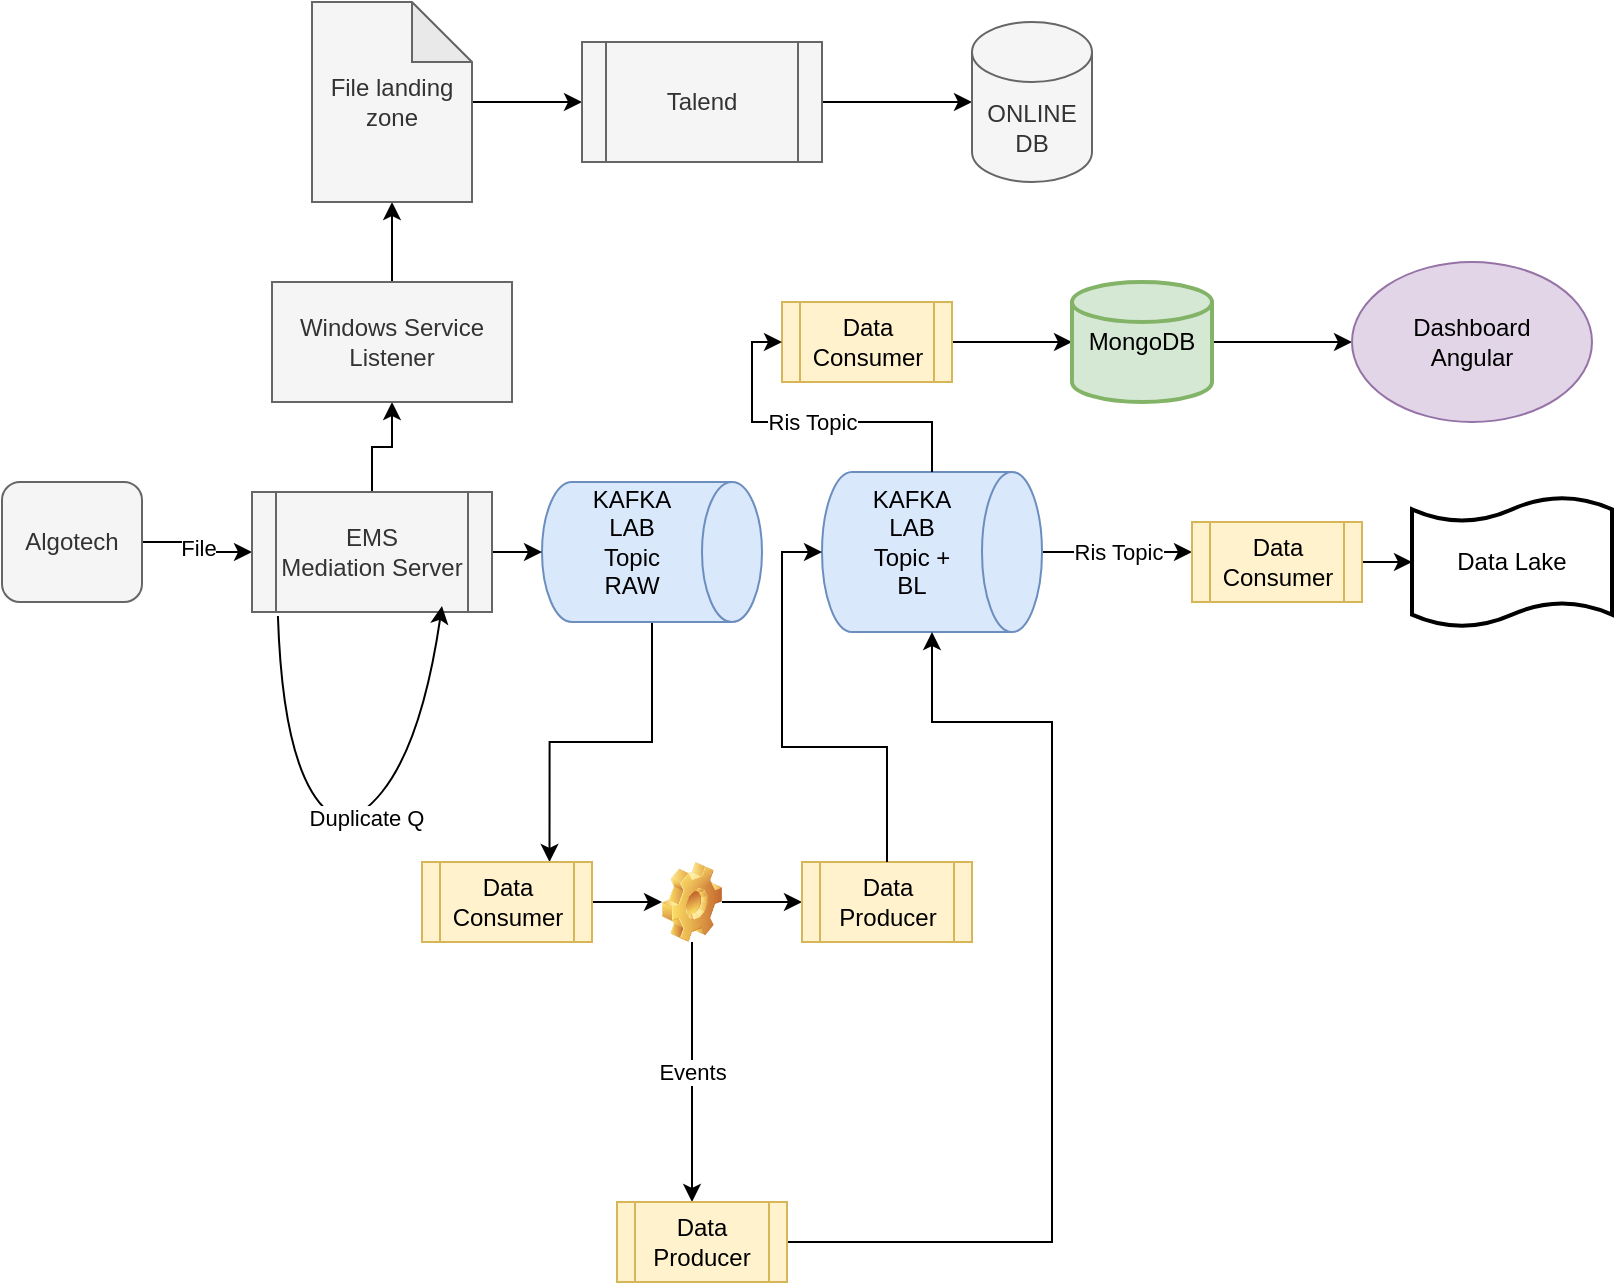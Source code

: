 <mxfile version="23.1.8" type="github">
  <diagram id="0NTTmh2iyiqxCogNluD7" name="Page-1">
    <mxGraphModel dx="794" dy="386" grid="1" gridSize="10" guides="1" tooltips="1" connect="1" arrows="1" fold="1" page="1" pageScale="1" pageWidth="827" pageHeight="1169" math="0" shadow="0">
      <root>
        <mxCell id="0" />
        <mxCell id="1" parent="0" />
        <mxCell id="7fbON9FyK3qlaKiMJJiq-4" style="edgeStyle=orthogonalEdgeStyle;rounded=0;orthogonalLoop=1;jettySize=auto;html=1;entryX=0.75;entryY=0;entryDx=0;entryDy=0;" parent="1" source="7fbON9FyK3qlaKiMJJiq-1" target="7fbON9FyK3qlaKiMJJiq-3" edge="1">
          <mxGeometry relative="1" as="geometry" />
        </mxCell>
        <mxCell id="7fbON9FyK3qlaKiMJJiq-1" value="" style="shape=cylinder3;whiteSpace=wrap;html=1;boundedLbl=1;backgroundOutline=1;size=15;rotation=90;align=center;verticalAlign=middle;fillColor=#dae8fc;strokeColor=#6c8ebf;" parent="1" vertex="1">
          <mxGeometry x="295" y="300" width="70" height="110" as="geometry" />
        </mxCell>
        <mxCell id="VKW26C8YoAphQuPjR-Y2-3" value="File" style="edgeStyle=orthogonalEdgeStyle;rounded=0;orthogonalLoop=1;jettySize=auto;html=1;" parent="1" source="VKW26C8YoAphQuPjR-Y2-1" target="VKW26C8YoAphQuPjR-Y2-2" edge="1">
          <mxGeometry relative="1" as="geometry" />
        </mxCell>
        <mxCell id="VKW26C8YoAphQuPjR-Y2-1" value="Algotech" style="rounded=1;whiteSpace=wrap;html=1;fillColor=#f5f5f5;strokeColor=#666666;fontColor=#333333;" parent="1" vertex="1">
          <mxGeometry x="5" y="320" width="70" height="60" as="geometry" />
        </mxCell>
        <mxCell id="VKW26C8YoAphQuPjR-Y2-7" value="" style="edgeStyle=orthogonalEdgeStyle;rounded=0;orthogonalLoop=1;jettySize=auto;html=1;entryX=0.5;entryY=1;entryDx=0;entryDy=0;entryPerimeter=0;" parent="1" source="VKW26C8YoAphQuPjR-Y2-2" target="7fbON9FyK3qlaKiMJJiq-1" edge="1">
          <mxGeometry relative="1" as="geometry">
            <mxPoint x="265" y="310" as="targetPoint" />
          </mxGeometry>
        </mxCell>
        <mxCell id="VKW26C8YoAphQuPjR-Y2-10" value="" style="edgeStyle=orthogonalEdgeStyle;rounded=0;orthogonalLoop=1;jettySize=auto;html=1;" parent="1" source="VKW26C8YoAphQuPjR-Y2-2" target="VKW26C8YoAphQuPjR-Y2-9" edge="1">
          <mxGeometry relative="1" as="geometry" />
        </mxCell>
        <mxCell id="VKW26C8YoAphQuPjR-Y2-2" value="EMS&lt;br&gt;Mediation Server" style="shape=process;whiteSpace=wrap;html=1;backgroundOutline=1;fillColor=#f5f5f5;strokeColor=#666666;fontColor=#333333;" parent="1" vertex="1">
          <mxGeometry x="130" y="325" width="120" height="60" as="geometry" />
        </mxCell>
        <mxCell id="VKW26C8YoAphQuPjR-Y2-4" value="" style="curved=1;endArrow=classic;html=1;exitX=0.108;exitY=1.033;exitDx=0;exitDy=0;exitPerimeter=0;" parent="1" source="VKW26C8YoAphQuPjR-Y2-2" edge="1">
          <mxGeometry width="50" height="50" relative="1" as="geometry">
            <mxPoint x="185" y="470" as="sourcePoint" />
            <mxPoint x="225" y="382" as="targetPoint" />
            <Array as="points">
              <mxPoint x="145" y="450" />
              <mxPoint x="175" y="500" />
              <mxPoint x="215" y="450" />
            </Array>
          </mxGeometry>
        </mxCell>
        <mxCell id="VKW26C8YoAphQuPjR-Y2-5" value="Duplicate Q" style="edgeLabel;html=1;align=center;verticalAlign=middle;resizable=0;points=[];" parent="VKW26C8YoAphQuPjR-Y2-4" vertex="1" connectable="0">
          <mxGeometry x="0.117" y="-2" relative="1" as="geometry">
            <mxPoint x="-3" y="3" as="offset" />
          </mxGeometry>
        </mxCell>
        <mxCell id="VKW26C8YoAphQuPjR-Y2-25" value="Ris Topic" style="edgeStyle=orthogonalEdgeStyle;rounded=0;orthogonalLoop=1;jettySize=auto;html=1;" parent="1" source="VKW26C8YoAphQuPjR-Y2-6" target="VKW26C8YoAphQuPjR-Y2-23" edge="1">
          <mxGeometry relative="1" as="geometry">
            <Array as="points">
              <mxPoint x="470" y="410" />
            </Array>
          </mxGeometry>
        </mxCell>
        <mxCell id="VKW26C8YoAphQuPjR-Y2-6" value="" style="shape=cylinder3;whiteSpace=wrap;html=1;boundedLbl=1;backgroundOutline=1;size=15;rotation=90;align=center;verticalAlign=middle;fillColor=#dae8fc;strokeColor=#6c8ebf;" parent="1" vertex="1">
          <mxGeometry x="430" y="300" width="80" height="110" as="geometry" />
        </mxCell>
        <mxCell id="VKW26C8YoAphQuPjR-Y2-8" value="KAFKA&lt;br&gt;LAB Topic RAW" style="text;html=1;strokeColor=none;fillColor=none;align=center;verticalAlign=middle;whiteSpace=wrap;rounded=0;" parent="1" vertex="1">
          <mxGeometry x="300" y="340" width="40" height="20" as="geometry" />
        </mxCell>
        <mxCell id="VKW26C8YoAphQuPjR-Y2-13" value="" style="edgeStyle=orthogonalEdgeStyle;rounded=0;orthogonalLoop=1;jettySize=auto;html=1;" parent="1" source="VKW26C8YoAphQuPjR-Y2-9" target="VKW26C8YoAphQuPjR-Y2-12" edge="1">
          <mxGeometry relative="1" as="geometry" />
        </mxCell>
        <mxCell id="VKW26C8YoAphQuPjR-Y2-9" value="Windows Service&lt;br&gt;Listener" style="rounded=0;whiteSpace=wrap;html=1;verticalAlign=middle;fillColor=#f5f5f5;strokeColor=#666666;fontColor=#333333;" parent="1" vertex="1">
          <mxGeometry x="140" y="220" width="120" height="60" as="geometry" />
        </mxCell>
        <mxCell id="VKW26C8YoAphQuPjR-Y2-15" value="" style="edgeStyle=orthogonalEdgeStyle;rounded=0;orthogonalLoop=1;jettySize=auto;html=1;" parent="1" source="VKW26C8YoAphQuPjR-Y2-12" target="VKW26C8YoAphQuPjR-Y2-14" edge="1">
          <mxGeometry relative="1" as="geometry" />
        </mxCell>
        <mxCell id="VKW26C8YoAphQuPjR-Y2-12" value="File landing zone" style="shape=note;whiteSpace=wrap;html=1;backgroundOutline=1;darkOpacity=0.05;verticalAlign=middle;fillColor=#f5f5f5;strokeColor=#666666;fontColor=#333333;" parent="1" vertex="1">
          <mxGeometry x="160" y="80" width="80" height="100" as="geometry" />
        </mxCell>
        <mxCell id="VKW26C8YoAphQuPjR-Y2-17" value="" style="edgeStyle=orthogonalEdgeStyle;rounded=0;orthogonalLoop=1;jettySize=auto;html=1;" parent="1" source="VKW26C8YoAphQuPjR-Y2-14" target="VKW26C8YoAphQuPjR-Y2-16" edge="1">
          <mxGeometry relative="1" as="geometry" />
        </mxCell>
        <mxCell id="VKW26C8YoAphQuPjR-Y2-14" value="Talend" style="shape=process;whiteSpace=wrap;html=1;backgroundOutline=1;verticalAlign=middle;fillColor=#f5f5f5;strokeColor=#666666;fontColor=#333333;" parent="1" vertex="1">
          <mxGeometry x="295" y="100" width="120" height="60" as="geometry" />
        </mxCell>
        <mxCell id="VKW26C8YoAphQuPjR-Y2-16" value="ONLINE&lt;br&gt;DB" style="shape=cylinder3;whiteSpace=wrap;html=1;boundedLbl=1;backgroundOutline=1;size=15;verticalAlign=middle;fillColor=#f5f5f5;strokeColor=#666666;fontColor=#333333;" parent="1" vertex="1">
          <mxGeometry x="490" y="90" width="60" height="80" as="geometry" />
        </mxCell>
        <mxCell id="VKW26C8YoAphQuPjR-Y2-32" value="" style="edgeStyle=orthogonalEdgeStyle;rounded=0;orthogonalLoop=1;jettySize=auto;html=1;" parent="1" source="VKW26C8YoAphQuPjR-Y2-18" target="VKW26C8YoAphQuPjR-Y2-29" edge="1">
          <mxGeometry relative="1" as="geometry" />
        </mxCell>
        <mxCell id="VKW26C8YoAphQuPjR-Y2-18" value="Data Consumer" style="shape=process;whiteSpace=wrap;html=1;backgroundOutline=1;verticalAlign=middle;fillColor=#fff2cc;strokeColor=#d6b656;" parent="1" vertex="1">
          <mxGeometry x="395" y="230" width="85" height="40" as="geometry" />
        </mxCell>
        <mxCell id="VKW26C8YoAphQuPjR-Y2-28" value="" style="edgeStyle=orthogonalEdgeStyle;rounded=0;orthogonalLoop=1;jettySize=auto;html=1;" parent="1" source="VKW26C8YoAphQuPjR-Y2-23" target="VKW26C8YoAphQuPjR-Y2-27" edge="1">
          <mxGeometry relative="1" as="geometry" />
        </mxCell>
        <mxCell id="VKW26C8YoAphQuPjR-Y2-23" value="Data&lt;br&gt;Consumer" style="shape=process;whiteSpace=wrap;html=1;backgroundOutline=1;verticalAlign=middle;fillColor=#fff2cc;strokeColor=#d6b656;" parent="1" vertex="1">
          <mxGeometry x="600" y="340" width="85" height="40" as="geometry" />
        </mxCell>
        <mxCell id="VKW26C8YoAphQuPjR-Y2-27" value="Data Lake" style="shape=tape;whiteSpace=wrap;html=1;strokeWidth=2;size=0.19;verticalAlign=middle;" parent="1" vertex="1">
          <mxGeometry x="710" y="327.5" width="100" height="65" as="geometry" />
        </mxCell>
        <mxCell id="VKW26C8YoAphQuPjR-Y2-35" value="" style="edgeStyle=orthogonalEdgeStyle;rounded=0;orthogonalLoop=1;jettySize=auto;html=1;" parent="1" source="VKW26C8YoAphQuPjR-Y2-29" target="VKW26C8YoAphQuPjR-Y2-34" edge="1">
          <mxGeometry relative="1" as="geometry" />
        </mxCell>
        <mxCell id="VKW26C8YoAphQuPjR-Y2-29" value="MongoDB" style="strokeWidth=2;html=1;shape=mxgraph.flowchart.database;whiteSpace=wrap;verticalAlign=middle;fillColor=#d5e8d4;strokeColor=#82b366;" parent="1" vertex="1">
          <mxGeometry x="540" y="220" width="70" height="60" as="geometry" />
        </mxCell>
        <mxCell id="VKW26C8YoAphQuPjR-Y2-34" value="Dashboard&lt;br&gt;Angular" style="ellipse;whiteSpace=wrap;html=1;verticalAlign=middle;fillColor=#e1d5e7;strokeColor=#9673a6;" parent="1" vertex="1">
          <mxGeometry x="680" y="210" width="120" height="80" as="geometry" />
        </mxCell>
        <mxCell id="7fbON9FyK3qlaKiMJJiq-2" value="KAFKA&lt;br&gt;LAB Topic + BL" style="text;html=1;strokeColor=none;fillColor=none;align=center;verticalAlign=middle;whiteSpace=wrap;rounded=0;" parent="1" vertex="1">
          <mxGeometry x="440" y="340" width="40" height="20" as="geometry" />
        </mxCell>
        <mxCell id="7fbON9FyK3qlaKiMJJiq-6" style="edgeStyle=orthogonalEdgeStyle;rounded=0;orthogonalLoop=1;jettySize=auto;html=1;" parent="1" source="7fbON9FyK3qlaKiMJJiq-3" target="7fbON9FyK3qlaKiMJJiq-5" edge="1">
          <mxGeometry relative="1" as="geometry" />
        </mxCell>
        <mxCell id="7fbON9FyK3qlaKiMJJiq-3" value="Data Consumer" style="shape=process;whiteSpace=wrap;html=1;backgroundOutline=1;verticalAlign=middle;fillColor=#fff2cc;strokeColor=#d6b656;" parent="1" vertex="1">
          <mxGeometry x="215" y="510" width="85" height="40" as="geometry" />
        </mxCell>
        <mxCell id="7fbON9FyK3qlaKiMJJiq-9" style="edgeStyle=orthogonalEdgeStyle;rounded=0;orthogonalLoop=1;jettySize=auto;html=1;" parent="1" source="7fbON9FyK3qlaKiMJJiq-5" target="7fbON9FyK3qlaKiMJJiq-7" edge="1">
          <mxGeometry relative="1" as="geometry" />
        </mxCell>
        <mxCell id="7fbON9FyK3qlaKiMJJiq-5" value="" style="shape=image;html=1;verticalLabelPosition=bottom;verticalAlign=top;imageAspect=0;image=img/clipart/Gear_128x128.png" parent="1" vertex="1">
          <mxGeometry x="335" y="510" width="30" height="40" as="geometry" />
        </mxCell>
        <mxCell id="7fbON9FyK3qlaKiMJJiq-7" value="Data Producer" style="shape=process;whiteSpace=wrap;html=1;backgroundOutline=1;verticalAlign=middle;fillColor=#fff2cc;strokeColor=#d6b656;" parent="1" vertex="1">
          <mxGeometry x="405" y="510" width="85" height="40" as="geometry" />
        </mxCell>
        <mxCell id="7fbON9FyK3qlaKiMJJiq-11" value="Ris Topic" style="edgeStyle=orthogonalEdgeStyle;rounded=0;orthogonalLoop=1;jettySize=auto;html=1;entryX=0;entryY=0.5;entryDx=0;entryDy=0;" parent="1" source="VKW26C8YoAphQuPjR-Y2-6" target="VKW26C8YoAphQuPjR-Y2-18" edge="1">
          <mxGeometry relative="1" as="geometry">
            <mxPoint x="480" y="385" as="sourcePoint" />
            <mxPoint x="630" y="517" as="targetPoint" />
            <Array as="points">
              <mxPoint x="380" y="290" />
              <mxPoint x="380" y="250" />
            </Array>
          </mxGeometry>
        </mxCell>
        <mxCell id="7fbON9FyK3qlaKiMJJiq-12" style="edgeStyle=orthogonalEdgeStyle;rounded=0;orthogonalLoop=1;jettySize=auto;html=1;entryX=0.5;entryY=1;entryDx=0;entryDy=0;entryPerimeter=0;" parent="1" source="7fbON9FyK3qlaKiMJJiq-7" target="VKW26C8YoAphQuPjR-Y2-6" edge="1">
          <mxGeometry relative="1" as="geometry" />
        </mxCell>
        <mxCell id="3sqptfEW0VwODZrQDduu-1" value="Events" style="edgeStyle=orthogonalEdgeStyle;rounded=0;orthogonalLoop=1;jettySize=auto;html=1;exitX=0.5;exitY=1;exitDx=0;exitDy=0;" edge="1" parent="1" source="7fbON9FyK3qlaKiMJJiq-5">
          <mxGeometry relative="1" as="geometry">
            <Array as="points">
              <mxPoint x="350" y="640" />
              <mxPoint x="350" y="640" />
            </Array>
            <mxPoint x="575" y="520" as="sourcePoint" />
            <mxPoint x="350" y="680" as="targetPoint" />
          </mxGeometry>
        </mxCell>
        <mxCell id="3sqptfEW0VwODZrQDduu-3" style="edgeStyle=orthogonalEdgeStyle;rounded=0;orthogonalLoop=1;jettySize=auto;html=1;" edge="1" parent="1" source="3sqptfEW0VwODZrQDduu-2" target="VKW26C8YoAphQuPjR-Y2-6">
          <mxGeometry relative="1" as="geometry">
            <mxPoint x="640" y="500" as="targetPoint" />
            <Array as="points">
              <mxPoint x="530" y="700" />
              <mxPoint x="530" y="440" />
              <mxPoint x="470" y="440" />
            </Array>
          </mxGeometry>
        </mxCell>
        <mxCell id="3sqptfEW0VwODZrQDduu-2" value="Data Producer" style="shape=process;whiteSpace=wrap;html=1;backgroundOutline=1;verticalAlign=middle;fillColor=#fff2cc;strokeColor=#d6b656;" vertex="1" parent="1">
          <mxGeometry x="312.5" y="680" width="85" height="40" as="geometry" />
        </mxCell>
      </root>
    </mxGraphModel>
  </diagram>
</mxfile>
